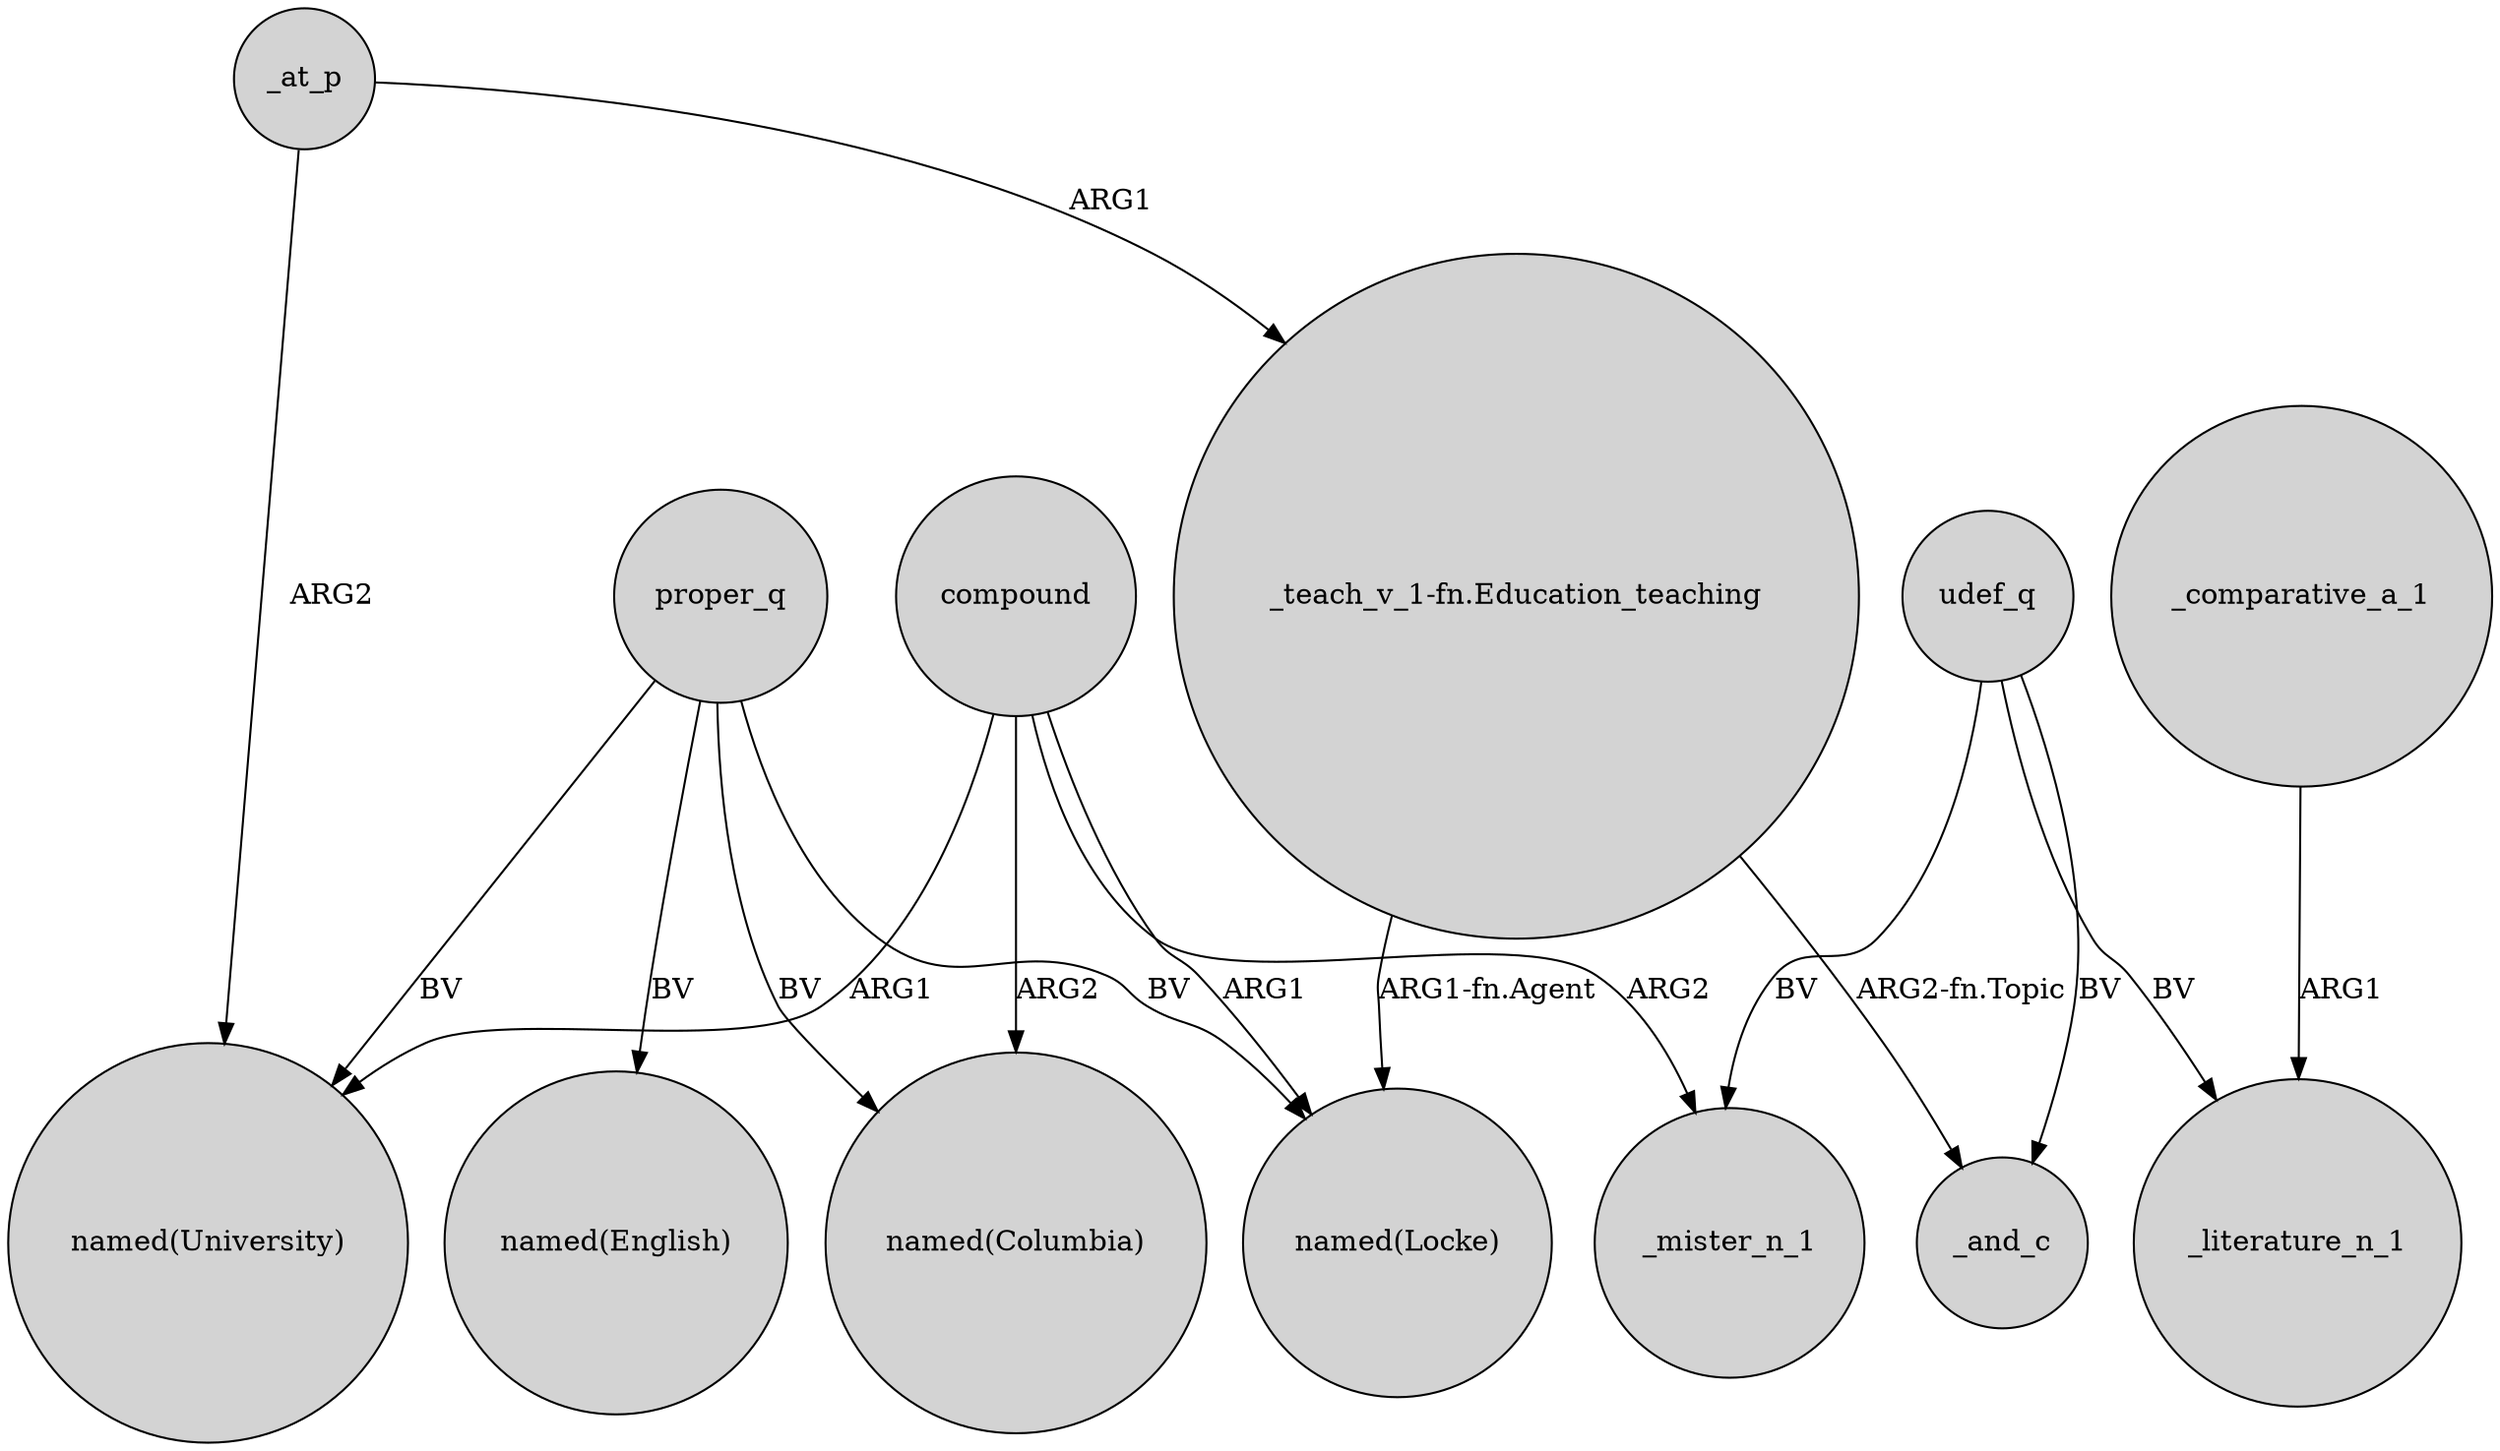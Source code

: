 digraph {
	node [shape=circle style=filled]
	udef_q -> _mister_n_1 [label=BV]
	"_teach_v_1-fn.Education_teaching" -> _and_c [label="ARG2-fn.Topic"]
	proper_q -> "named(English)" [label=BV]
	_at_p -> "named(University)" [label=ARG2]
	compound -> "named(Columbia)" [label=ARG2]
	"_teach_v_1-fn.Education_teaching" -> "named(Locke)" [label="ARG1-fn.Agent"]
	proper_q -> "named(Locke)" [label=BV]
	udef_q -> _literature_n_1 [label=BV]
	udef_q -> _and_c [label=BV]
	_comparative_a_1 -> _literature_n_1 [label=ARG1]
	_at_p -> "_teach_v_1-fn.Education_teaching" [label=ARG1]
	compound -> "named(University)" [label=ARG1]
	compound -> _mister_n_1 [label=ARG2]
	compound -> "named(Locke)" [label=ARG1]
	proper_q -> "named(Columbia)" [label=BV]
	proper_q -> "named(University)" [label=BV]
}
